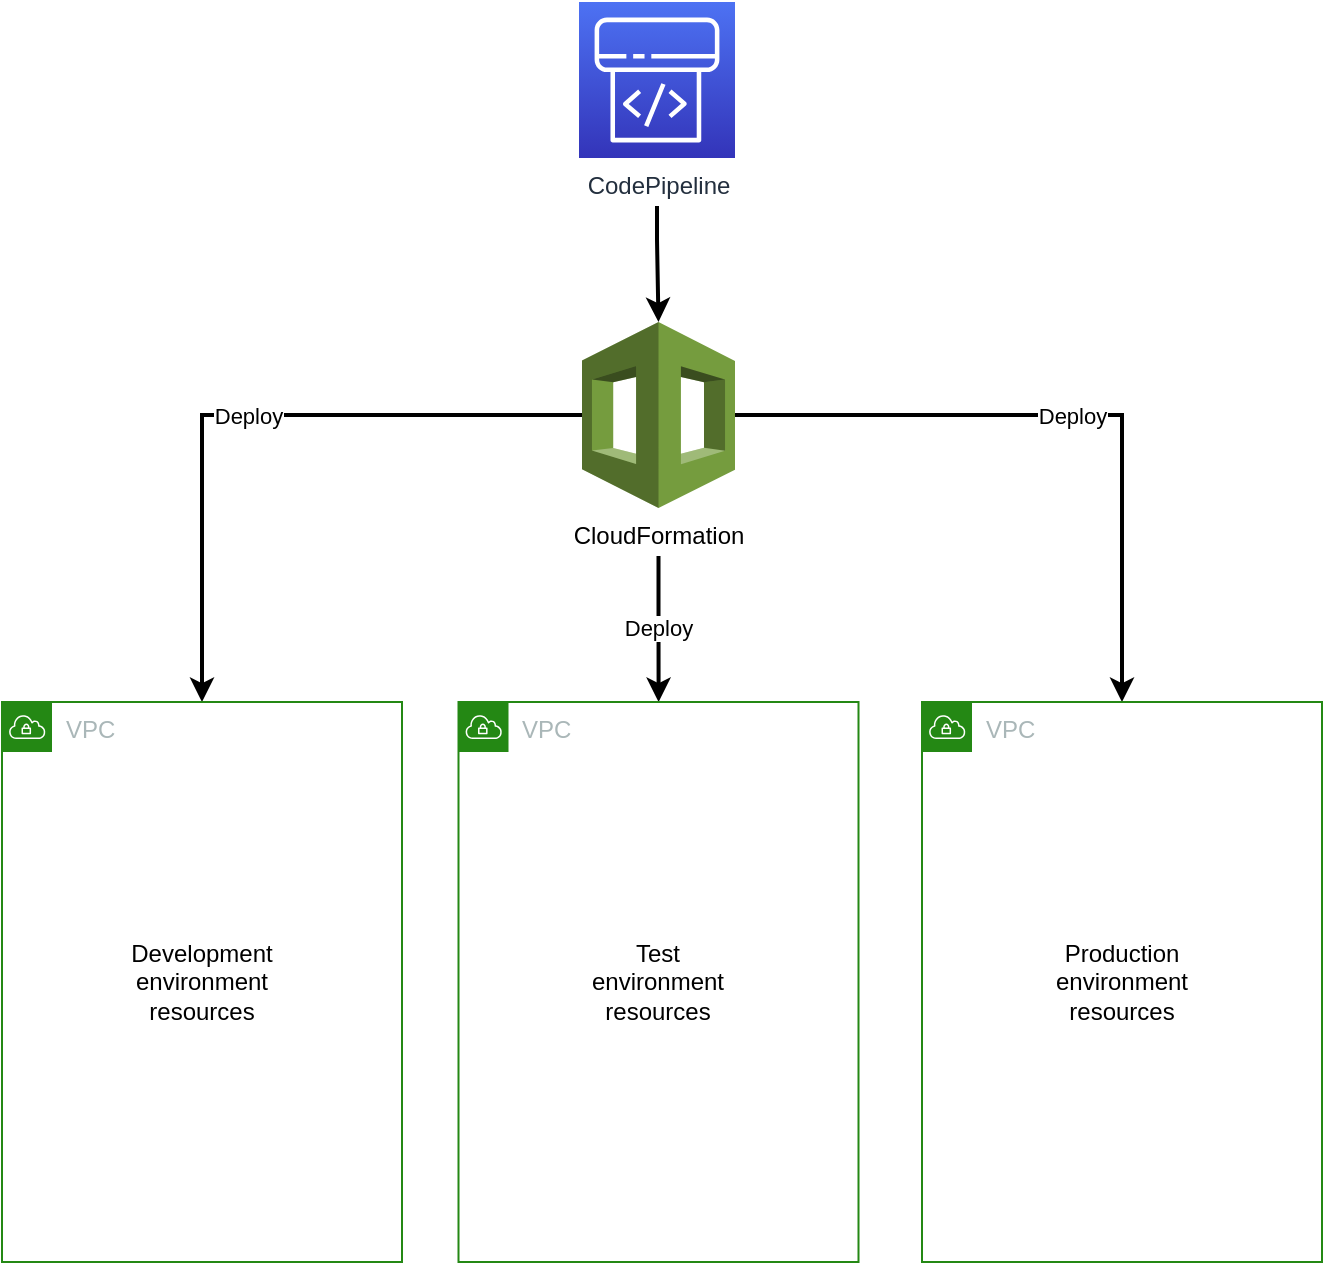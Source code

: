 <mxfile version="14.4.3" type="device"><diagram id="iVRVqXl3FB9zjP2c9KU-" name="Page-1"><mxGraphModel dx="1086" dy="966" grid="1" gridSize="10" guides="1" tooltips="1" connect="1" arrows="1" fold="1" page="1" pageScale="1" pageWidth="850" pageHeight="1100" math="0" shadow="0"><root><mxCell id="0"/><mxCell id="1" parent="0"/><mxCell id="zt5I5jXkyPZ5TKMg4-Cl-15" value="Deploy" style="edgeStyle=orthogonalEdgeStyle;rounded=0;orthogonalLoop=1;jettySize=auto;html=1;strokeWidth=2;" edge="1" parent="1" source="zt5I5jXkyPZ5TKMg4-Cl-5" target="zt5I5jXkyPZ5TKMg4-Cl-12"><mxGeometry relative="1" as="geometry"/></mxCell><mxCell id="zt5I5jXkyPZ5TKMg4-Cl-16" value="Deploy" style="edgeStyle=orthogonalEdgeStyle;rounded=0;orthogonalLoop=1;jettySize=auto;html=1;sourcePerimeterSpacing=24;strokeWidth=2;" edge="1" parent="1" source="zt5I5jXkyPZ5TKMg4-Cl-5" target="zt5I5jXkyPZ5TKMg4-Cl-13"><mxGeometry relative="1" as="geometry"/></mxCell><mxCell id="zt5I5jXkyPZ5TKMg4-Cl-17" value="Deploy" style="edgeStyle=orthogonalEdgeStyle;rounded=0;orthogonalLoop=1;jettySize=auto;html=1;strokeWidth=2;" edge="1" parent="1" source="zt5I5jXkyPZ5TKMg4-Cl-5" target="zt5I5jXkyPZ5TKMg4-Cl-14"><mxGeometry relative="1" as="geometry"/></mxCell><mxCell id="zt5I5jXkyPZ5TKMg4-Cl-5" value="CloudFormation" style="outlineConnect=0;dashed=0;verticalLabelPosition=bottom;verticalAlign=top;align=center;html=1;shape=mxgraph.aws3.cloudformation;fillColor=#759C3E;gradientColor=none;" vertex="1" parent="1"><mxGeometry x="320" y="200" width="76.5" height="93" as="geometry"/></mxCell><mxCell id="zt5I5jXkyPZ5TKMg4-Cl-12" value="VPC" style="points=[[0,0],[0.25,0],[0.5,0],[0.75,0],[1,0],[1,0.25],[1,0.5],[1,0.75],[1,1],[0.75,1],[0.5,1],[0.25,1],[0,1],[0,0.75],[0,0.5],[0,0.25]];outlineConnect=0;gradientColor=none;html=1;whiteSpace=wrap;fontSize=12;fontStyle=0;shape=mxgraph.aws4.group;grIcon=mxgraph.aws4.group_vpc;strokeColor=#248814;fillColor=none;verticalAlign=top;align=left;spacingLeft=30;fontColor=#AAB7B8;dashed=0;" vertex="1" parent="1"><mxGeometry x="30" y="390" width="200" height="280" as="geometry"/></mxCell><mxCell id="zt5I5jXkyPZ5TKMg4-Cl-13" value="VPC" style="points=[[0,0],[0.25,0],[0.5,0],[0.75,0],[1,0],[1,0.25],[1,0.5],[1,0.75],[1,1],[0.75,1],[0.5,1],[0.25,1],[0,1],[0,0.75],[0,0.5],[0,0.25]];outlineConnect=0;gradientColor=none;html=1;whiteSpace=wrap;fontSize=12;fontStyle=0;shape=mxgraph.aws4.group;grIcon=mxgraph.aws4.group_vpc;strokeColor=#248814;fillColor=none;verticalAlign=top;align=left;spacingLeft=30;fontColor=#AAB7B8;dashed=0;" vertex="1" parent="1"><mxGeometry x="258.25" y="390" width="200" height="280" as="geometry"/></mxCell><mxCell id="zt5I5jXkyPZ5TKMg4-Cl-14" value="VPC" style="points=[[0,0],[0.25,0],[0.5,0],[0.75,0],[1,0],[1,0.25],[1,0.5],[1,0.75],[1,1],[0.75,1],[0.5,1],[0.25,1],[0,1],[0,0.75],[0,0.5],[0,0.25]];outlineConnect=0;gradientColor=none;html=1;whiteSpace=wrap;fontSize=12;fontStyle=0;shape=mxgraph.aws4.group;grIcon=mxgraph.aws4.group_vpc;strokeColor=#248814;fillColor=none;verticalAlign=top;align=left;spacingLeft=30;fontColor=#AAB7B8;dashed=0;" vertex="1" parent="1"><mxGeometry x="490" y="390" width="200" height="280" as="geometry"/></mxCell><mxCell id="zt5I5jXkyPZ5TKMg4-Cl-18" value="Development&lt;br&gt;environment&lt;br&gt;resources" style="text;html=1;strokeColor=none;fillColor=none;align=center;verticalAlign=middle;whiteSpace=wrap;rounded=0;" vertex="1" parent="1"><mxGeometry x="110" y="520" width="40" height="20" as="geometry"/></mxCell><mxCell id="zt5I5jXkyPZ5TKMg4-Cl-19" value="Test&lt;br&gt;environment&lt;br&gt;resources" style="text;html=1;strokeColor=none;fillColor=none;align=center;verticalAlign=middle;whiteSpace=wrap;rounded=0;" vertex="1" parent="1"><mxGeometry x="338.25" y="520" width="40" height="20" as="geometry"/></mxCell><mxCell id="zt5I5jXkyPZ5TKMg4-Cl-20" value="Production&lt;br&gt;environment&lt;br&gt;resources" style="text;html=1;strokeColor=none;fillColor=none;align=center;verticalAlign=middle;whiteSpace=wrap;rounded=0;" vertex="1" parent="1"><mxGeometry x="570" y="520" width="40" height="20" as="geometry"/></mxCell><mxCell id="zt5I5jXkyPZ5TKMg4-Cl-22" style="edgeStyle=orthogonalEdgeStyle;rounded=0;orthogonalLoop=1;jettySize=auto;html=1;sourcePerimeterSpacing=24;strokeWidth=2;" edge="1" parent="1" source="zt5I5jXkyPZ5TKMg4-Cl-21" target="zt5I5jXkyPZ5TKMg4-Cl-5"><mxGeometry relative="1" as="geometry"/></mxCell><mxCell id="zt5I5jXkyPZ5TKMg4-Cl-21" value="CodePipeline" style="points=[[0,0,0],[0.25,0,0],[0.5,0,0],[0.75,0,0],[1,0,0],[0,1,0],[0.25,1,0],[0.5,1,0],[0.75,1,0],[1,1,0],[0,0.25,0],[0,0.5,0],[0,0.75,0],[1,0.25,0],[1,0.5,0],[1,0.75,0]];outlineConnect=0;fontColor=#232F3E;gradientColor=#4D72F3;gradientDirection=north;fillColor=#3334B9;strokeColor=#ffffff;dashed=0;verticalLabelPosition=bottom;verticalAlign=top;align=center;html=1;fontSize=12;fontStyle=0;aspect=fixed;shape=mxgraph.aws4.resourceIcon;resIcon=mxgraph.aws4.codepipeline;" vertex="1" parent="1"><mxGeometry x="318.5" y="40" width="78" height="78" as="geometry"/></mxCell></root></mxGraphModel></diagram></mxfile>